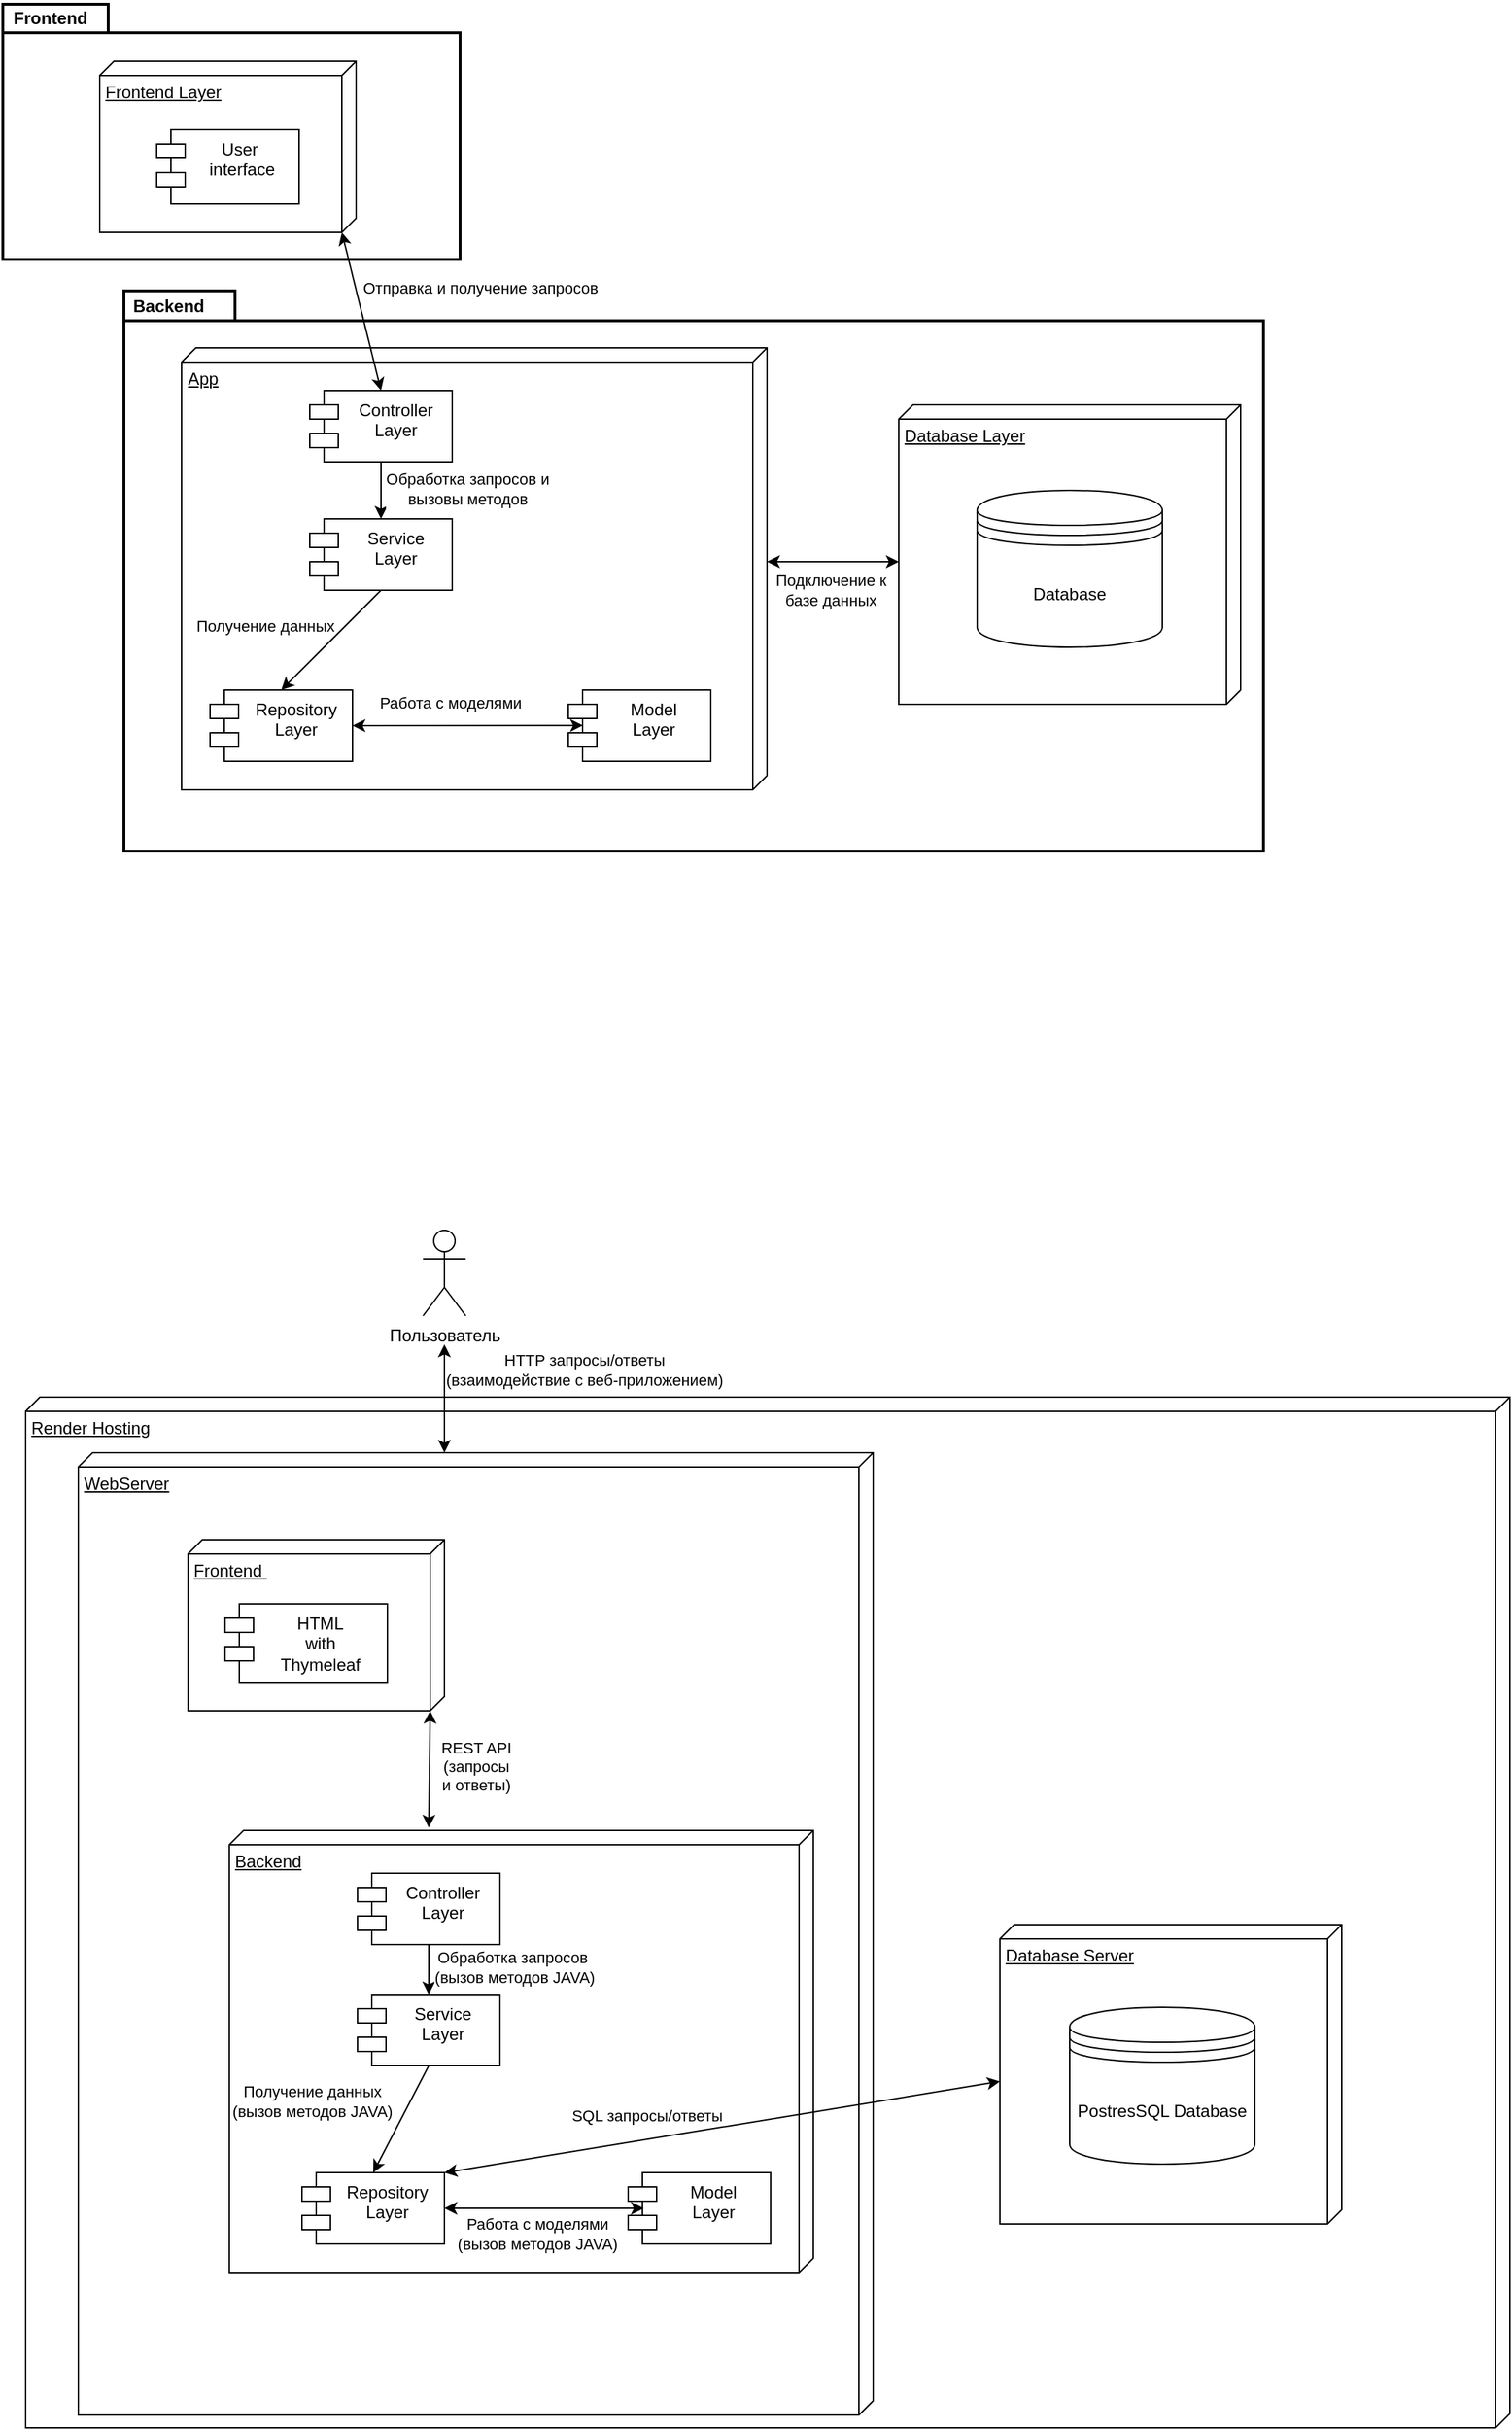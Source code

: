 <mxfile version="25.0.3">
  <diagram name="Page-1" id="5f0bae14-7c28-e335-631c-24af17079c00">
    <mxGraphModel dx="1736" dy="950" grid="0" gridSize="10" guides="1" tooltips="1" connect="1" arrows="1" fold="1" page="0" pageScale="1" pageWidth="1100" pageHeight="850" background="none" math="0" shadow="0">
      <root>
        <mxCell id="0" />
        <mxCell id="1" parent="0" />
        <mxCell id="lL1g4DzB1vZf3QuN_lwf-24" value="Render Hosting" style="verticalAlign=top;align=left;spacingTop=8;spacingLeft=2;spacingRight=12;shape=cube;size=10;direction=south;fontStyle=4;html=1;whiteSpace=wrap;" parent="1" vertex="1">
          <mxGeometry x="62" y="1009" width="1042" height="723" as="geometry" />
        </mxCell>
        <mxCell id="lL1g4DzB1vZf3QuN_lwf-29" value="WebServer" style="verticalAlign=top;align=left;spacingTop=8;spacingLeft=2;spacingRight=12;shape=cube;size=10;direction=south;fontStyle=4;html=1;whiteSpace=wrap;" parent="1" vertex="1">
          <mxGeometry x="99" y="1048" width="558" height="675" as="geometry" />
        </mxCell>
        <mxCell id="zEpLfYP4PXnwlcTxSNje-4" value="" style="shape=folder;tabWidth=78;tabHeight=21;tabPosition=left;strokeWidth=2;html=1;whiteSpace=wrap;align=center;" vertex="1" parent="1">
          <mxGeometry x="131" y="233" width="800" height="393" as="geometry" />
        </mxCell>
        <mxCell id="zEpLfYP4PXnwlcTxSNje-2" value="123" style="shape=folder;tabWidth=74;tabHeight=20;tabPosition=left;strokeWidth=2;html=1;whiteSpace=wrap;align=center;" vertex="1" parent="1">
          <mxGeometry x="46" y="32" width="321" height="179" as="geometry" />
        </mxCell>
        <mxCell id="lL1g4DzB1vZf3QuN_lwf-3" value="Frontend&amp;nbsp;" style="verticalAlign=top;align=left;spacingTop=8;spacingLeft=2;spacingRight=12;shape=cube;size=10;direction=south;fontStyle=4;html=1;whiteSpace=wrap;" parent="1" vertex="1">
          <mxGeometry x="176" y="1109" width="180" height="120" as="geometry" />
        </mxCell>
        <mxCell id="lL1g4DzB1vZf3QuN_lwf-4" value="HTML&lt;div&gt;with&lt;/div&gt;&lt;div&gt;Thymeleaf&lt;/div&gt;" style="shape=module;align=left;spacingLeft=20;align=center;verticalAlign=top;whiteSpace=wrap;html=1;" parent="1" vertex="1">
          <mxGeometry x="202" y="1154" width="114" height="55" as="geometry" />
        </mxCell>
        <mxCell id="lL1g4DzB1vZf3QuN_lwf-5" value="Backend" style="verticalAlign=top;align=left;spacingTop=8;spacingLeft=2;spacingRight=12;shape=cube;size=10;direction=south;fontStyle=4;html=1;whiteSpace=wrap;" parent="1" vertex="1">
          <mxGeometry x="205" y="1313" width="410" height="310" as="geometry" />
        </mxCell>
        <mxCell id="lL1g4DzB1vZf3QuN_lwf-7" value="Database Server" style="verticalAlign=top;align=left;spacingTop=8;spacingLeft=2;spacingRight=12;shape=cube;size=10;direction=south;fontStyle=4;html=1;whiteSpace=wrap;" parent="1" vertex="1">
          <mxGeometry x="746" y="1379" width="240" height="210" as="geometry" />
        </mxCell>
        <mxCell id="lL1g4DzB1vZf3QuN_lwf-8" value="PostresSQL Database" style="shape=datastore;whiteSpace=wrap;html=1;" parent="1" vertex="1">
          <mxGeometry x="795" y="1437" width="130" height="110" as="geometry" />
        </mxCell>
        <mxCell id="lL1g4DzB1vZf3QuN_lwf-16" style="edgeStyle=orthogonalEdgeStyle;rounded=0;orthogonalLoop=1;jettySize=auto;html=1;exitX=0.5;exitY=1;exitDx=0;exitDy=0;entryX=0.5;entryY=0;entryDx=0;entryDy=0;" parent="1" source="lL1g4DzB1vZf3QuN_lwf-9" target="lL1g4DzB1vZf3QuN_lwf-10" edge="1">
          <mxGeometry relative="1" as="geometry" />
        </mxCell>
        <mxCell id="lL1g4DzB1vZf3QuN_lwf-17" value="Обработка запросов&amp;nbsp;&lt;div&gt;(вызов методов JAVA)&lt;/div&gt;" style="edgeLabel;html=1;align=center;verticalAlign=middle;resizable=0;points=[];" parent="lL1g4DzB1vZf3QuN_lwf-16" vertex="1" connectable="0">
          <mxGeometry x="-0.08" y="1" relative="1" as="geometry">
            <mxPoint x="59" as="offset" />
          </mxGeometry>
        </mxCell>
        <mxCell id="lL1g4DzB1vZf3QuN_lwf-9" value="Controller Layer" style="shape=module;align=left;spacingLeft=20;align=center;verticalAlign=top;whiteSpace=wrap;html=1;" parent="1" vertex="1">
          <mxGeometry x="295" y="1343" width="100" height="50" as="geometry" />
        </mxCell>
        <mxCell id="lL1g4DzB1vZf3QuN_lwf-18" style="rounded=0;orthogonalLoop=1;jettySize=auto;html=1;exitX=0.5;exitY=1;exitDx=0;exitDy=0;entryX=0.5;entryY=0;entryDx=0;entryDy=0;" parent="1" source="lL1g4DzB1vZf3QuN_lwf-10" target="lL1g4DzB1vZf3QuN_lwf-12" edge="1">
          <mxGeometry relative="1" as="geometry" />
        </mxCell>
        <mxCell id="lL1g4DzB1vZf3QuN_lwf-19" value="Получение данных&lt;div&gt;(вызов методов JAVA)&lt;br&gt;&lt;/div&gt;" style="edgeLabel;html=1;align=center;verticalAlign=middle;resizable=0;points=[];labelBackgroundColor=none;" parent="lL1g4DzB1vZf3QuN_lwf-18" vertex="1" connectable="0">
          <mxGeometry x="0.426" y="2" relative="1" as="geometry">
            <mxPoint x="-56" y="-30" as="offset" />
          </mxGeometry>
        </mxCell>
        <mxCell id="lL1g4DzB1vZf3QuN_lwf-10" value="Service&lt;div&gt;Layer&lt;/div&gt;" style="shape=module;align=left;spacingLeft=20;align=center;verticalAlign=top;whiteSpace=wrap;html=1;" parent="1" vertex="1">
          <mxGeometry x="295" y="1428" width="100" height="50" as="geometry" />
        </mxCell>
        <mxCell id="lL1g4DzB1vZf3QuN_lwf-11" value="Model&lt;div&gt;Layer&lt;/div&gt;" style="shape=module;align=left;spacingLeft=20;align=center;verticalAlign=top;whiteSpace=wrap;html=1;" parent="1" vertex="1">
          <mxGeometry x="485" y="1553" width="100" height="50" as="geometry" />
        </mxCell>
        <mxCell id="lL1g4DzB1vZf3QuN_lwf-12" value="Repository&lt;div&gt;Layer&lt;/div&gt;" style="shape=module;align=left;spacingLeft=20;align=center;verticalAlign=top;whiteSpace=wrap;html=1;" parent="1" vertex="1">
          <mxGeometry x="256" y="1553" width="100" height="50" as="geometry" />
        </mxCell>
        <mxCell id="lL1g4DzB1vZf3QuN_lwf-13" style="rounded=0;orthogonalLoop=1;jettySize=auto;html=1;exitX=0;exitY=0;exitDx=120;exitDy=10;exitPerimeter=0;startArrow=classic;startFill=1;" parent="1" source="lL1g4DzB1vZf3QuN_lwf-3" edge="1">
          <mxGeometry relative="1" as="geometry">
            <mxPoint x="345" y="1311" as="targetPoint" />
          </mxGeometry>
        </mxCell>
        <mxCell id="lL1g4DzB1vZf3QuN_lwf-15" value="REST API &lt;br&gt;(запросы&lt;div&gt;и ответы)&lt;/div&gt;" style="edgeLabel;html=1;align=center;verticalAlign=middle;resizable=0;points=[];labelBackgroundColor=none;" parent="lL1g4DzB1vZf3QuN_lwf-13" vertex="1" connectable="0">
          <mxGeometry x="-0.253" y="3" relative="1" as="geometry">
            <mxPoint x="29" y="8" as="offset" />
          </mxGeometry>
        </mxCell>
        <mxCell id="lL1g4DzB1vZf3QuN_lwf-20" style="rounded=0;orthogonalLoop=1;jettySize=auto;html=1;exitX=1;exitY=0.5;exitDx=0;exitDy=0;entryX=0.11;entryY=0.5;entryDx=0;entryDy=0;entryPerimeter=0;startArrow=classic;startFill=1;" parent="1" source="lL1g4DzB1vZf3QuN_lwf-12" target="lL1g4DzB1vZf3QuN_lwf-11" edge="1">
          <mxGeometry relative="1" as="geometry" />
        </mxCell>
        <mxCell id="lL1g4DzB1vZf3QuN_lwf-21" value="Работа с моделями&lt;div&gt;(вызов методов JAVA)&lt;br&gt;&lt;/div&gt;" style="edgeLabel;html=1;align=center;verticalAlign=middle;resizable=0;points=[];" parent="lL1g4DzB1vZf3QuN_lwf-20" vertex="1" connectable="0">
          <mxGeometry x="-0.179" relative="1" as="geometry">
            <mxPoint x="7" y="18" as="offset" />
          </mxGeometry>
        </mxCell>
        <mxCell id="lL1g4DzB1vZf3QuN_lwf-22" style="rounded=0;orthogonalLoop=1;jettySize=auto;html=1;exitX=1;exitY=0;exitDx=0;exitDy=0;entryX=0;entryY=0;entryDx=110;entryDy=240;entryPerimeter=0;startArrow=classic;startFill=1;" parent="1" source="lL1g4DzB1vZf3QuN_lwf-12" target="lL1g4DzB1vZf3QuN_lwf-7" edge="1">
          <mxGeometry relative="1" as="geometry" />
        </mxCell>
        <mxCell id="lL1g4DzB1vZf3QuN_lwf-23" value="SQL запросы/ответы" style="edgeLabel;html=1;align=center;verticalAlign=middle;resizable=0;points=[];" parent="lL1g4DzB1vZf3QuN_lwf-22" vertex="1" connectable="0">
          <mxGeometry x="-0.479" y="2" relative="1" as="geometry">
            <mxPoint x="40" y="-22" as="offset" />
          </mxGeometry>
        </mxCell>
        <mxCell id="lL1g4DzB1vZf3QuN_lwf-25" value="Пользователь" style="shape=umlActor;verticalLabelPosition=bottom;verticalAlign=top;html=1;outlineConnect=0;" parent="1" vertex="1">
          <mxGeometry x="341" y="892" width="30" height="60" as="geometry" />
        </mxCell>
        <mxCell id="lL1g4DzB1vZf3QuN_lwf-27" value="Database Layer" style="verticalAlign=top;align=left;spacingTop=8;spacingLeft=2;spacingRight=12;shape=cube;size=10;direction=south;fontStyle=4;html=1;whiteSpace=wrap;" parent="1" vertex="1">
          <mxGeometry x="675" y="313" width="240" height="210" as="geometry" />
        </mxCell>
        <mxCell id="lL1g4DzB1vZf3QuN_lwf-28" value="Database" style="shape=datastore;whiteSpace=wrap;html=1;" parent="1" vertex="1">
          <mxGeometry x="730" y="373" width="130" height="110" as="geometry" />
        </mxCell>
        <mxCell id="lL1g4DzB1vZf3QuN_lwf-30" value="Frontend Layer" style="verticalAlign=top;align=left;spacingTop=8;spacingLeft=2;spacingRight=12;shape=cube;size=10;direction=south;fontStyle=4;html=1;whiteSpace=wrap;" parent="1" vertex="1">
          <mxGeometry x="114" y="72" width="180" height="120" as="geometry" />
        </mxCell>
        <mxCell id="lL1g4DzB1vZf3QuN_lwf-31" value="User&amp;nbsp;&lt;div&gt;interface&lt;/div&gt;" style="shape=module;align=left;spacingLeft=20;align=center;verticalAlign=top;whiteSpace=wrap;html=1;" parent="1" vertex="1">
          <mxGeometry x="154" y="120" width="100" height="52" as="geometry" />
        </mxCell>
        <mxCell id="lL1g4DzB1vZf3QuN_lwf-32" value="App" style="verticalAlign=top;align=left;spacingTop=8;spacingLeft=2;spacingRight=12;shape=cube;size=10;direction=south;fontStyle=4;html=1;whiteSpace=wrap;" parent="1" vertex="1">
          <mxGeometry x="171.5" y="273" width="411" height="310" as="geometry" />
        </mxCell>
        <mxCell id="lL1g4DzB1vZf3QuN_lwf-33" style="edgeStyle=orthogonalEdgeStyle;rounded=0;orthogonalLoop=1;jettySize=auto;html=1;exitX=0.5;exitY=1;exitDx=0;exitDy=0;entryX=0.5;entryY=0;entryDx=0;entryDy=0;" parent="1" source="lL1g4DzB1vZf3QuN_lwf-35" target="lL1g4DzB1vZf3QuN_lwf-38" edge="1">
          <mxGeometry relative="1" as="geometry" />
        </mxCell>
        <mxCell id="lL1g4DzB1vZf3QuN_lwf-34" value="Обработка запросов и&lt;br&gt;вызовы методов" style="edgeLabel;html=1;align=center;verticalAlign=middle;resizable=0;points=[];" parent="lL1g4DzB1vZf3QuN_lwf-33" vertex="1" connectable="0">
          <mxGeometry x="-0.08" y="1" relative="1" as="geometry">
            <mxPoint x="59" as="offset" />
          </mxGeometry>
        </mxCell>
        <mxCell id="lL1g4DzB1vZf3QuN_lwf-35" value="Controller Layer" style="shape=module;align=left;spacingLeft=20;align=center;verticalAlign=top;whiteSpace=wrap;html=1;" parent="1" vertex="1">
          <mxGeometry x="261.5" y="303" width="100" height="50" as="geometry" />
        </mxCell>
        <mxCell id="lL1g4DzB1vZf3QuN_lwf-36" style="rounded=0;orthogonalLoop=1;jettySize=auto;html=1;exitX=0.5;exitY=1;exitDx=0;exitDy=0;entryX=0.5;entryY=0;entryDx=0;entryDy=0;" parent="1" source="lL1g4DzB1vZf3QuN_lwf-38" target="lL1g4DzB1vZf3QuN_lwf-40" edge="1">
          <mxGeometry relative="1" as="geometry" />
        </mxCell>
        <mxCell id="lL1g4DzB1vZf3QuN_lwf-37" value="Получение данных" style="edgeLabel;html=1;align=center;verticalAlign=middle;resizable=0;points=[];" parent="lL1g4DzB1vZf3QuN_lwf-36" vertex="1" connectable="0">
          <mxGeometry x="0.426" y="2" relative="1" as="geometry">
            <mxPoint x="-33" y="-27" as="offset" />
          </mxGeometry>
        </mxCell>
        <mxCell id="lL1g4DzB1vZf3QuN_lwf-38" value="Service&lt;div&gt;Layer&lt;/div&gt;" style="shape=module;align=left;spacingLeft=20;align=center;verticalAlign=top;whiteSpace=wrap;html=1;" parent="1" vertex="1">
          <mxGeometry x="261.5" y="393" width="100" height="50" as="geometry" />
        </mxCell>
        <mxCell id="lL1g4DzB1vZf3QuN_lwf-39" value="Model&lt;div&gt;Layer&lt;/div&gt;" style="shape=module;align=left;spacingLeft=20;align=center;verticalAlign=top;whiteSpace=wrap;html=1;" parent="1" vertex="1">
          <mxGeometry x="443" y="513" width="100" height="50" as="geometry" />
        </mxCell>
        <mxCell id="lL1g4DzB1vZf3QuN_lwf-40" value="Repository&lt;div&gt;Layer&lt;/div&gt;" style="shape=module;align=left;spacingLeft=20;align=center;verticalAlign=top;whiteSpace=wrap;html=1;" parent="1" vertex="1">
          <mxGeometry x="191.5" y="513" width="100" height="50" as="geometry" />
        </mxCell>
        <mxCell id="lL1g4DzB1vZf3QuN_lwf-41" style="rounded=0;orthogonalLoop=1;jettySize=auto;html=1;exitX=0;exitY=0;exitDx=120;exitDy=10;exitPerimeter=0;entryX=0.5;entryY=0;entryDx=0;entryDy=0;startArrow=classic;startFill=1;" parent="1" source="lL1g4DzB1vZf3QuN_lwf-30" target="lL1g4DzB1vZf3QuN_lwf-35" edge="1">
          <mxGeometry relative="1" as="geometry">
            <mxPoint x="281.5" y="243" as="sourcePoint" />
          </mxGeometry>
        </mxCell>
        <mxCell id="lL1g4DzB1vZf3QuN_lwf-42" value="Отправка и получение запросов" style="edgeLabel;html=1;align=center;verticalAlign=middle;resizable=0;points=[];" parent="lL1g4DzB1vZf3QuN_lwf-41" vertex="1" connectable="0">
          <mxGeometry x="-0.253" y="3" relative="1" as="geometry">
            <mxPoint x="84" y="-2" as="offset" />
          </mxGeometry>
        </mxCell>
        <mxCell id="lL1g4DzB1vZf3QuN_lwf-43" style="rounded=0;orthogonalLoop=1;jettySize=auto;html=1;exitX=1;exitY=0.5;exitDx=0;exitDy=0;entryX=0.103;entryY=0.497;entryDx=0;entryDy=0;entryPerimeter=0;startArrow=classic;startFill=1;" parent="1" source="lL1g4DzB1vZf3QuN_lwf-40" target="lL1g4DzB1vZf3QuN_lwf-39" edge="1">
          <mxGeometry relative="1" as="geometry" />
        </mxCell>
        <mxCell id="lL1g4DzB1vZf3QuN_lwf-44" value="Работа с моделями" style="edgeLabel;html=1;align=center;verticalAlign=middle;resizable=0;points=[];" parent="lL1g4DzB1vZf3QuN_lwf-43" vertex="1" connectable="0">
          <mxGeometry x="-0.179" relative="1" as="geometry">
            <mxPoint x="2" y="-16" as="offset" />
          </mxGeometry>
        </mxCell>
        <mxCell id="lL1g4DzB1vZf3QuN_lwf-45" value="" style="edgeStyle=orthogonalEdgeStyle;rounded=0;orthogonalLoop=1;jettySize=auto;html=1;startArrow=classic;startFill=1;" parent="1" edge="1">
          <mxGeometry relative="1" as="geometry">
            <mxPoint x="356" y="972" as="sourcePoint" />
            <mxPoint x="356" y="1048" as="targetPoint" />
          </mxGeometry>
        </mxCell>
        <mxCell id="lL1g4DzB1vZf3QuN_lwf-46" value="HTTP запросы/ответы&lt;div&gt;(взаимодействие с веб-приложением)&lt;/div&gt;" style="edgeLabel;html=1;align=center;verticalAlign=middle;resizable=0;points=[];labelBackgroundColor=none;" parent="lL1g4DzB1vZf3QuN_lwf-45" vertex="1" connectable="0">
          <mxGeometry x="0.304" y="-1" relative="1" as="geometry">
            <mxPoint x="99" y="-32" as="offset" />
          </mxGeometry>
        </mxCell>
        <mxCell id="lL1g4DzB1vZf3QuN_lwf-47" style="rounded=0;orthogonalLoop=1;jettySize=auto;html=1;exitX=0;exitY=0;exitDx=150;exitDy=0;exitPerimeter=0;entryX=0;entryY=0;entryDx=110;entryDy=240;entryPerimeter=0;startArrow=classic;startFill=1;" parent="1" source="lL1g4DzB1vZf3QuN_lwf-32" target="lL1g4DzB1vZf3QuN_lwf-27" edge="1">
          <mxGeometry relative="1" as="geometry" />
        </mxCell>
        <mxCell id="lL1g4DzB1vZf3QuN_lwf-48" value="Подключение к&lt;div&gt;базе данных&lt;/div&gt;" style="edgeLabel;html=1;align=center;verticalAlign=middle;resizable=0;points=[];labelBackgroundColor=none;" parent="lL1g4DzB1vZf3QuN_lwf-47" vertex="1" connectable="0">
          <mxGeometry x="0.207" y="1" relative="1" as="geometry">
            <mxPoint x="-12" y="21" as="offset" />
          </mxGeometry>
        </mxCell>
        <mxCell id="zEpLfYP4PXnwlcTxSNje-3" value="&lt;b&gt;Frontend&lt;/b&gt;" style="text;html=1;align=center;verticalAlign=middle;resizable=0;points=[];autosize=1;strokeColor=none;fillColor=none;" vertex="1" parent="1">
          <mxGeometry x="44" y="29" width="70" height="26" as="geometry" />
        </mxCell>
        <mxCell id="zEpLfYP4PXnwlcTxSNje-5" value="&lt;b&gt;Backend&lt;/b&gt;" style="text;html=1;align=center;verticalAlign=middle;resizable=0;points=[];autosize=1;strokeColor=none;fillColor=none;" vertex="1" parent="1">
          <mxGeometry x="128" y="231" width="68" height="26" as="geometry" />
        </mxCell>
      </root>
    </mxGraphModel>
  </diagram>
</mxfile>
